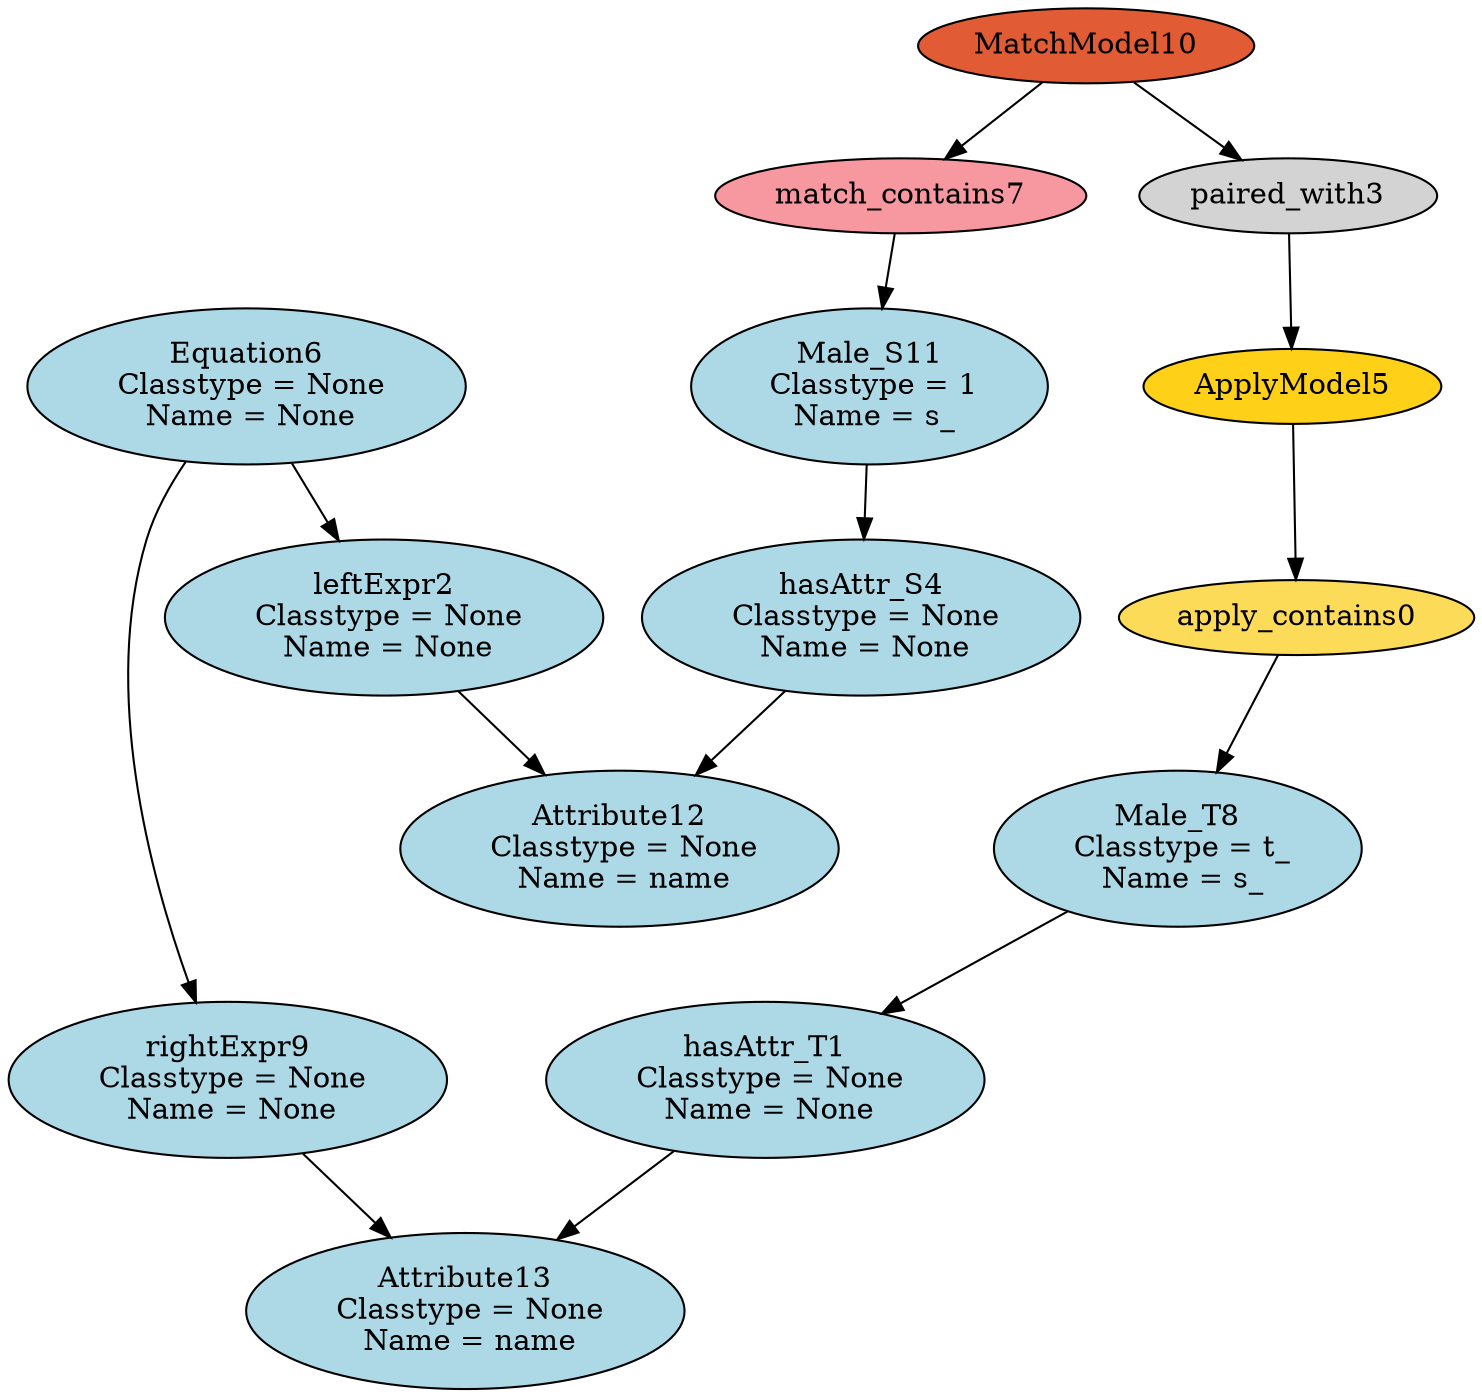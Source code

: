 digraph rule_M2M {
apply_contains0 [style=filled, fillcolor="#FCDB58"];
"hasAttr_T1\n Classtype = None\n Name = None" [style=filled, fillcolor=lightblue];
"leftExpr2\n Classtype = None\n Name = None" [style=filled, fillcolor=lightblue];
paired_with3 [style=filled, fillcolor=lightgray];
"hasAttr_S4\n Classtype = None\n Name = None" [style=filled, fillcolor=lightblue];
ApplyModel5 [style=filled, fillcolor="#FED017"];
"Equation6\n Classtype = None\n Name = None" [style=filled, fillcolor=lightblue];
match_contains7 [style=filled, fillcolor="#F798A1"];
"Male_T8\n Classtype = t_\n Name = s_" [style=filled, fillcolor=lightblue];
"rightExpr9\n Classtype = None\n Name = None" [style=filled, fillcolor=lightblue];
MatchModel10 [style=filled, fillcolor="#E15C34"];
"Male_S11\n Classtype = 1\n Name = s_" [style=filled, fillcolor=lightblue];
"Attribute12\n Classtype = None\n Name = name" [style=filled, fillcolor=lightblue];
"Attribute13\n Classtype = None\n Name = name" [style=filled, fillcolor=lightblue];
ApplyModel5 -> apply_contains0;
apply_contains0 -> "Male_T8\n Classtype = t_\n Name = s_";
"Male_T8\n Classtype = t_\n Name = s_" -> "hasAttr_T1\n Classtype = None\n Name = None";
"hasAttr_T1\n Classtype = None\n Name = None" -> "Attribute13\n Classtype = None\n Name = name";
"Equation6\n Classtype = None\n Name = None" -> "leftExpr2\n Classtype = None\n Name = None";
"leftExpr2\n Classtype = None\n Name = None" -> "Attribute12\n Classtype = None\n Name = name";
MatchModel10 -> paired_with3;
paired_with3 -> ApplyModel5;
"Male_S11\n Classtype = 1\n Name = s_" -> "hasAttr_S4\n Classtype = None\n Name = None";
"hasAttr_S4\n Classtype = None\n Name = None" -> "Attribute12\n Classtype = None\n Name = name";
"Equation6\n Classtype = None\n Name = None" -> "rightExpr9\n Classtype = None\n Name = None";
MatchModel10 -> match_contains7;
match_contains7 -> "Male_S11\n Classtype = 1\n Name = s_";
"rightExpr9\n Classtype = None\n Name = None" -> "Attribute13\n Classtype = None\n Name = name";
}
